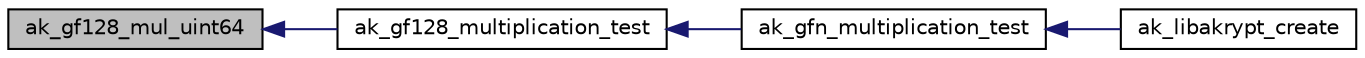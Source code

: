 digraph "ak_gf128_mul_uint64"
{
  edge [fontname="Helvetica",fontsize="10",labelfontname="Helvetica",labelfontsize="10"];
  node [fontname="Helvetica",fontsize="10",shape=record];
  rankdir="LR";
  Node1 [label="ak_gf128_mul_uint64",height=0.2,width=0.4,color="black", fillcolor="grey75", style="filled", fontcolor="black"];
  Node1 -> Node2 [dir="back",color="midnightblue",fontsize="10",style="solid",fontname="Helvetica"];
  Node2 [label="ak_gf128_multiplication_test",height=0.2,width=0.4,color="black", fillcolor="white", style="filled",URL="$ak__aead_8c.html#aed0e800561bf50c557d5a06b4d96edd1",tooltip="Тестирование операции умножения в поле . "];
  Node2 -> Node3 [dir="back",color="midnightblue",fontsize="10",style="solid",fontname="Helvetica"];
  Node3 [label="ak_gfn_multiplication_test",height=0.2,width=0.4,color="black", fillcolor="white", style="filled",URL="$ak__aead_8h.html#a2bceac70866a8c9f6f52f9f7ce039259",tooltip="Тестирование арифметических операций в конечных полях характеристики 2. "];
  Node3 -> Node4 [dir="back",color="midnightblue",fontsize="10",style="solid",fontname="Helvetica"];
  Node4 [label="ak_libakrypt_create",height=0.2,width=0.4,color="black", fillcolor="white", style="filled",URL="$libakrypt_8h.html#a3f840f1a40839f867ba729aa1c5d67b8",tooltip="Функция инициализации и тестирования криптографических механизмов библиотеки. "];
}
